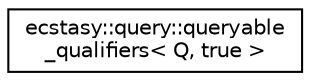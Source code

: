digraph "Graphical Class Hierarchy"
{
 // LATEX_PDF_SIZE
  edge [fontname="Helvetica",fontsize="10",labelfontname="Helvetica",labelfontsize="10"];
  node [fontname="Helvetica",fontsize="10",shape=record];
  rankdir="LR";
  Node0 [label="ecstasy::query::queryable\l_qualifiers\< Q, true \>",height=0.2,width=0.4,color="black", fillcolor="white", style="filled",URL="$structecstasy_1_1query_1_1queryable__qualifiers_3_01_q_00_01true_01_4.html",tooltip="Get the queryable type with the correct qualifiers."];
}
